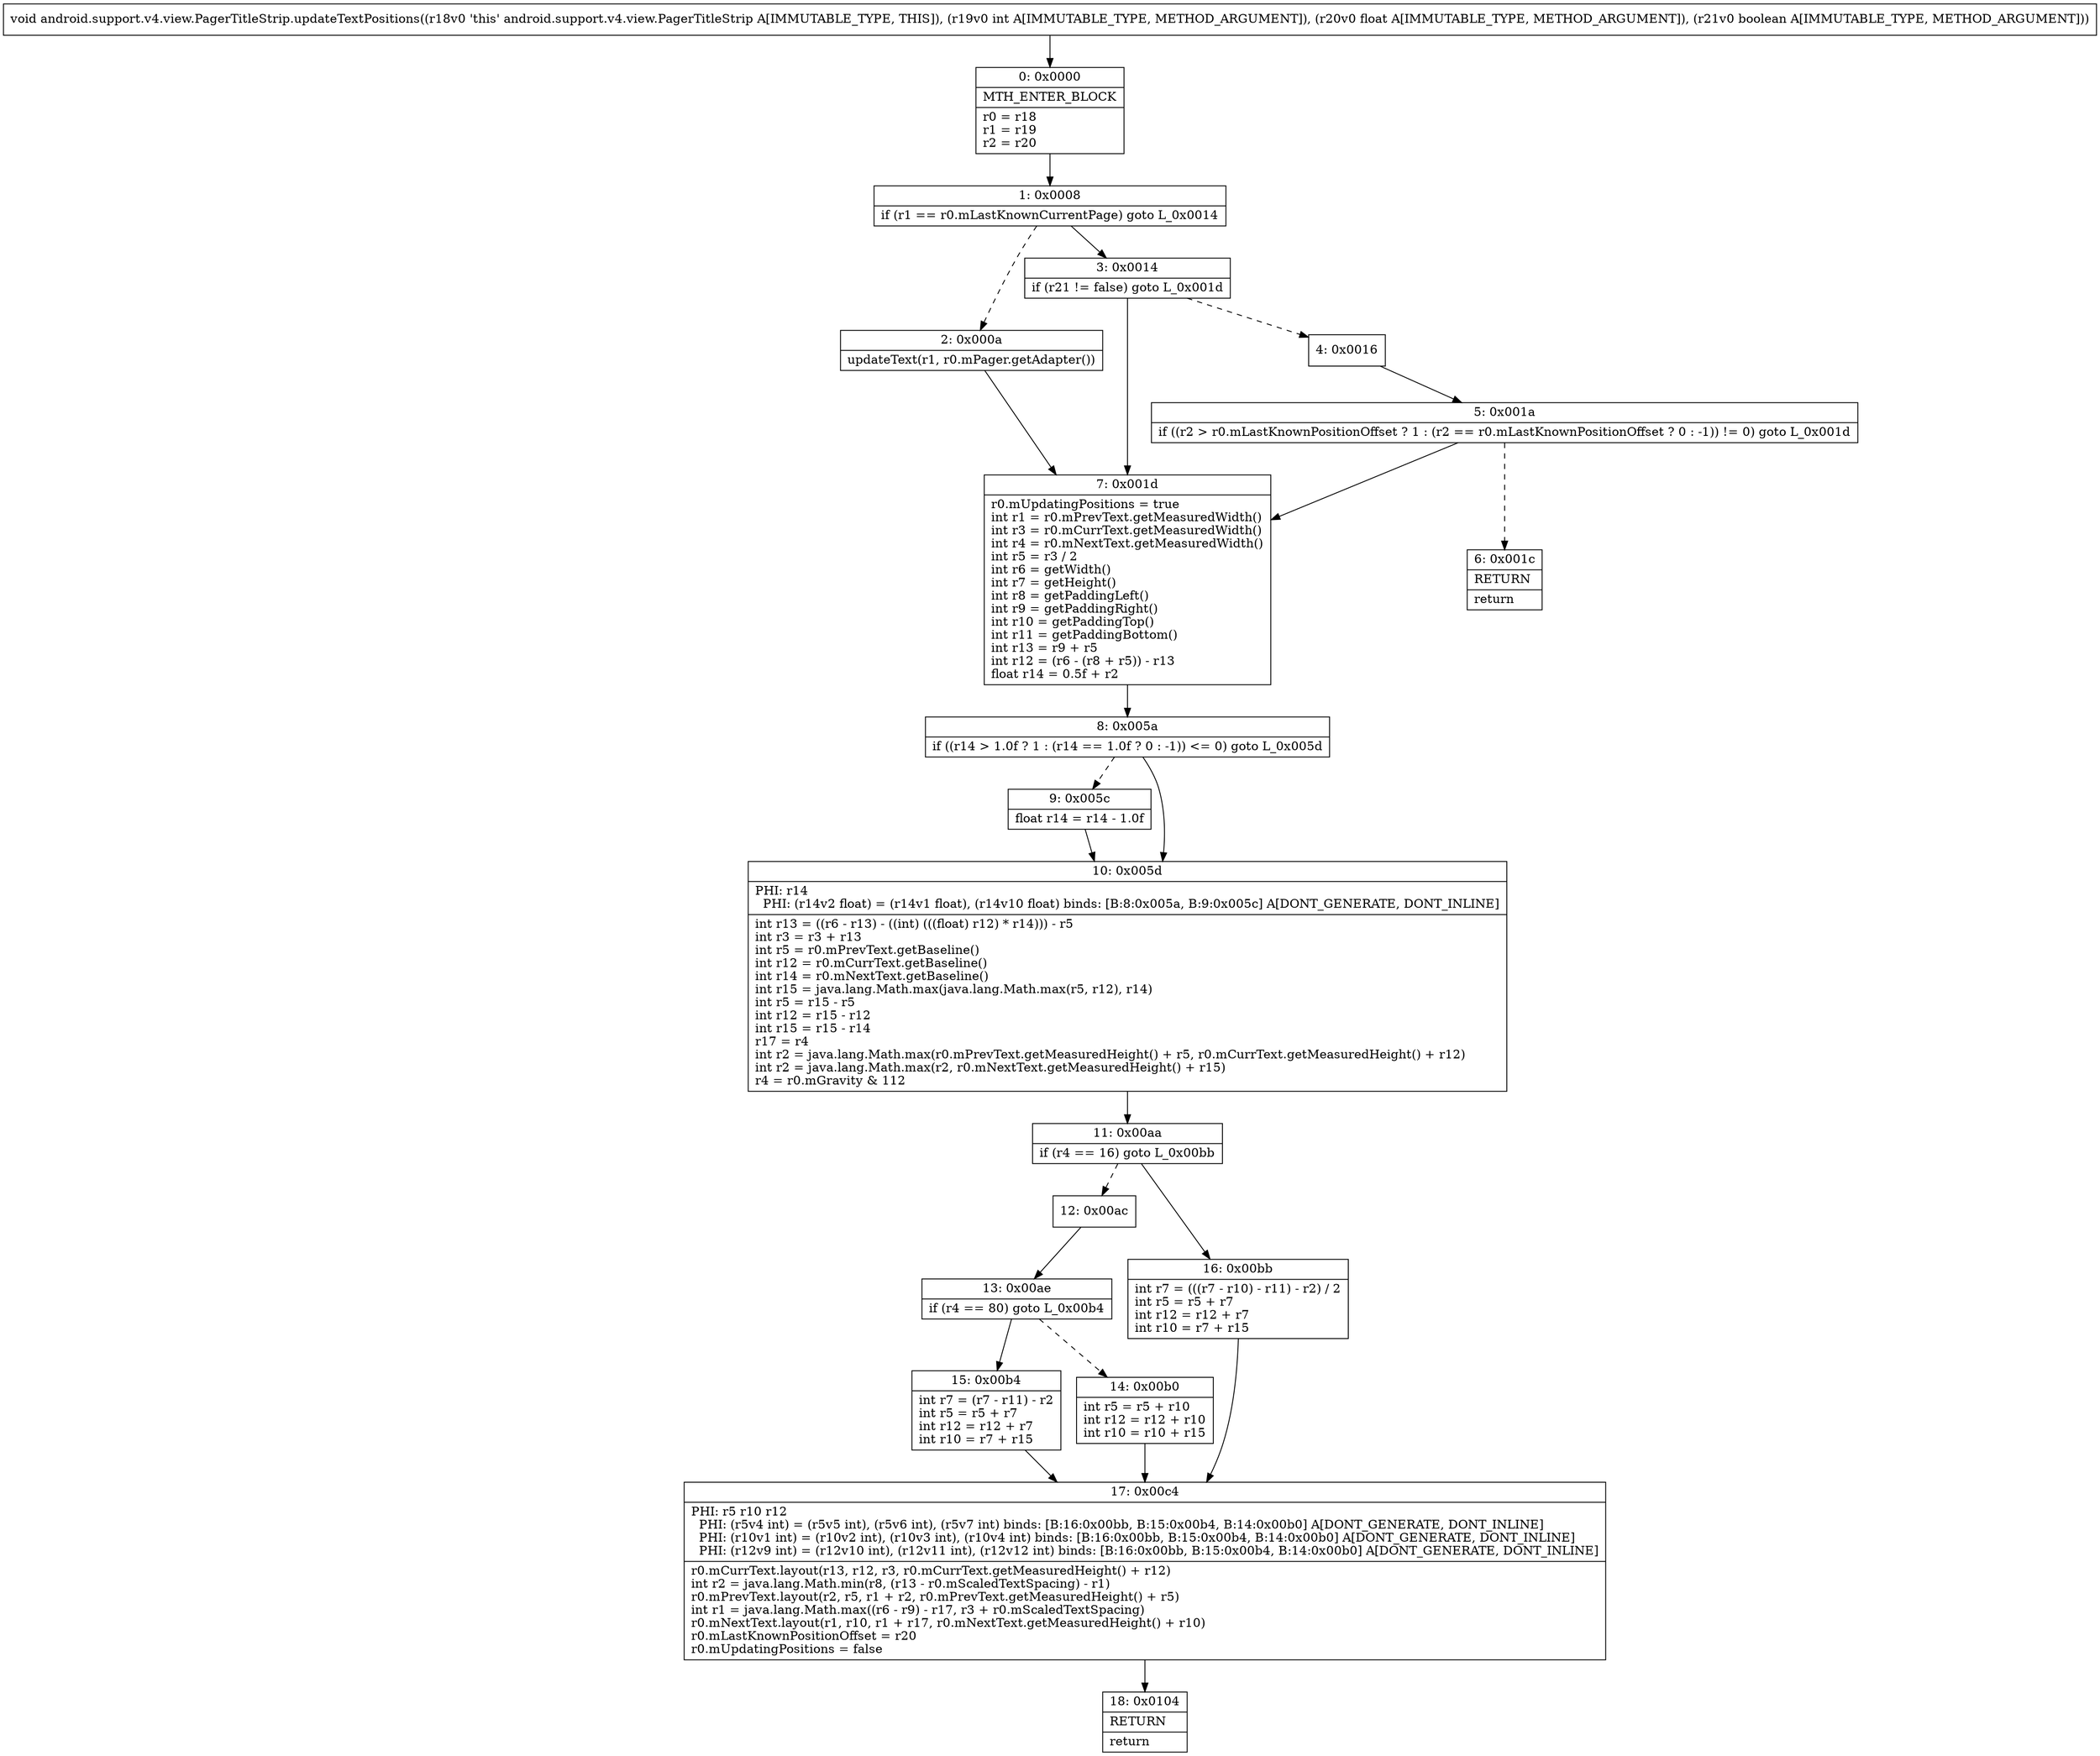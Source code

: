 digraph "CFG forandroid.support.v4.view.PagerTitleStrip.updateTextPositions(IFZ)V" {
Node_0 [shape=record,label="{0\:\ 0x0000|MTH_ENTER_BLOCK\l|r0 = r18\lr1 = r19\lr2 = r20\l}"];
Node_1 [shape=record,label="{1\:\ 0x0008|if (r1 == r0.mLastKnownCurrentPage) goto L_0x0014\l}"];
Node_2 [shape=record,label="{2\:\ 0x000a|updateText(r1, r0.mPager.getAdapter())\l}"];
Node_3 [shape=record,label="{3\:\ 0x0014|if (r21 != false) goto L_0x001d\l}"];
Node_4 [shape=record,label="{4\:\ 0x0016}"];
Node_5 [shape=record,label="{5\:\ 0x001a|if ((r2 \> r0.mLastKnownPositionOffset ? 1 : (r2 == r0.mLastKnownPositionOffset ? 0 : \-1)) != 0) goto L_0x001d\l}"];
Node_6 [shape=record,label="{6\:\ 0x001c|RETURN\l|return\l}"];
Node_7 [shape=record,label="{7\:\ 0x001d|r0.mUpdatingPositions = true\lint r1 = r0.mPrevText.getMeasuredWidth()\lint r3 = r0.mCurrText.getMeasuredWidth()\lint r4 = r0.mNextText.getMeasuredWidth()\lint r5 = r3 \/ 2\lint r6 = getWidth()\lint r7 = getHeight()\lint r8 = getPaddingLeft()\lint r9 = getPaddingRight()\lint r10 = getPaddingTop()\lint r11 = getPaddingBottom()\lint r13 = r9 + r5\lint r12 = (r6 \- (r8 + r5)) \- r13\lfloat r14 = 0.5f + r2\l}"];
Node_8 [shape=record,label="{8\:\ 0x005a|if ((r14 \> 1.0f ? 1 : (r14 == 1.0f ? 0 : \-1)) \<= 0) goto L_0x005d\l}"];
Node_9 [shape=record,label="{9\:\ 0x005c|float r14 = r14 \- 1.0f\l}"];
Node_10 [shape=record,label="{10\:\ 0x005d|PHI: r14 \l  PHI: (r14v2 float) = (r14v1 float), (r14v10 float) binds: [B:8:0x005a, B:9:0x005c] A[DONT_GENERATE, DONT_INLINE]\l|int r13 = ((r6 \- r13) \- ((int) (((float) r12) * r14))) \- r5\lint r3 = r3 + r13\lint r5 = r0.mPrevText.getBaseline()\lint r12 = r0.mCurrText.getBaseline()\lint r14 = r0.mNextText.getBaseline()\lint r15 = java.lang.Math.max(java.lang.Math.max(r5, r12), r14)\lint r5 = r15 \- r5\lint r12 = r15 \- r12\lint r15 = r15 \- r14\lr17 = r4\lint r2 = java.lang.Math.max(r0.mPrevText.getMeasuredHeight() + r5, r0.mCurrText.getMeasuredHeight() + r12)\lint r2 = java.lang.Math.max(r2, r0.mNextText.getMeasuredHeight() + r15)\lr4 = r0.mGravity & 112\l}"];
Node_11 [shape=record,label="{11\:\ 0x00aa|if (r4 == 16) goto L_0x00bb\l}"];
Node_12 [shape=record,label="{12\:\ 0x00ac}"];
Node_13 [shape=record,label="{13\:\ 0x00ae|if (r4 == 80) goto L_0x00b4\l}"];
Node_14 [shape=record,label="{14\:\ 0x00b0|int r5 = r5 + r10\lint r12 = r12 + r10\lint r10 = r10 + r15\l}"];
Node_15 [shape=record,label="{15\:\ 0x00b4|int r7 = (r7 \- r11) \- r2\lint r5 = r5 + r7\lint r12 = r12 + r7\lint r10 = r7 + r15\l}"];
Node_16 [shape=record,label="{16\:\ 0x00bb|int r7 = (((r7 \- r10) \- r11) \- r2) \/ 2\lint r5 = r5 + r7\lint r12 = r12 + r7\lint r10 = r7 + r15\l}"];
Node_17 [shape=record,label="{17\:\ 0x00c4|PHI: r5 r10 r12 \l  PHI: (r5v4 int) = (r5v5 int), (r5v6 int), (r5v7 int) binds: [B:16:0x00bb, B:15:0x00b4, B:14:0x00b0] A[DONT_GENERATE, DONT_INLINE]\l  PHI: (r10v1 int) = (r10v2 int), (r10v3 int), (r10v4 int) binds: [B:16:0x00bb, B:15:0x00b4, B:14:0x00b0] A[DONT_GENERATE, DONT_INLINE]\l  PHI: (r12v9 int) = (r12v10 int), (r12v11 int), (r12v12 int) binds: [B:16:0x00bb, B:15:0x00b4, B:14:0x00b0] A[DONT_GENERATE, DONT_INLINE]\l|r0.mCurrText.layout(r13, r12, r3, r0.mCurrText.getMeasuredHeight() + r12)\lint r2 = java.lang.Math.min(r8, (r13 \- r0.mScaledTextSpacing) \- r1)\lr0.mPrevText.layout(r2, r5, r1 + r2, r0.mPrevText.getMeasuredHeight() + r5)\lint r1 = java.lang.Math.max((r6 \- r9) \- r17, r3 + r0.mScaledTextSpacing)\lr0.mNextText.layout(r1, r10, r1 + r17, r0.mNextText.getMeasuredHeight() + r10)\lr0.mLastKnownPositionOffset = r20\lr0.mUpdatingPositions = false\l}"];
Node_18 [shape=record,label="{18\:\ 0x0104|RETURN\l|return\l}"];
MethodNode[shape=record,label="{void android.support.v4.view.PagerTitleStrip.updateTextPositions((r18v0 'this' android.support.v4.view.PagerTitleStrip A[IMMUTABLE_TYPE, THIS]), (r19v0 int A[IMMUTABLE_TYPE, METHOD_ARGUMENT]), (r20v0 float A[IMMUTABLE_TYPE, METHOD_ARGUMENT]), (r21v0 boolean A[IMMUTABLE_TYPE, METHOD_ARGUMENT])) }"];
MethodNode -> Node_0;
Node_0 -> Node_1;
Node_1 -> Node_2[style=dashed];
Node_1 -> Node_3;
Node_2 -> Node_7;
Node_3 -> Node_4[style=dashed];
Node_3 -> Node_7;
Node_4 -> Node_5;
Node_5 -> Node_6[style=dashed];
Node_5 -> Node_7;
Node_7 -> Node_8;
Node_8 -> Node_9[style=dashed];
Node_8 -> Node_10;
Node_9 -> Node_10;
Node_10 -> Node_11;
Node_11 -> Node_12[style=dashed];
Node_11 -> Node_16;
Node_12 -> Node_13;
Node_13 -> Node_14[style=dashed];
Node_13 -> Node_15;
Node_14 -> Node_17;
Node_15 -> Node_17;
Node_16 -> Node_17;
Node_17 -> Node_18;
}

